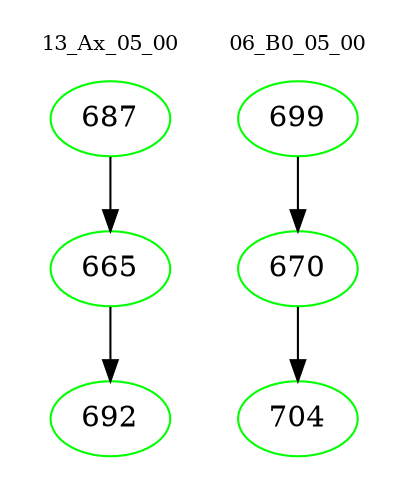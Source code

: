 digraph{
subgraph cluster_0 {
color = white
label = "13_Ax_05_00";
fontsize=10;
T0_687 [label="687", color="green"]
T0_687 -> T0_665 [color="black"]
T0_665 [label="665", color="green"]
T0_665 -> T0_692 [color="black"]
T0_692 [label="692", color="green"]
}
subgraph cluster_1 {
color = white
label = "06_B0_05_00";
fontsize=10;
T1_699 [label="699", color="green"]
T1_699 -> T1_670 [color="black"]
T1_670 [label="670", color="green"]
T1_670 -> T1_704 [color="black"]
T1_704 [label="704", color="green"]
}
}
